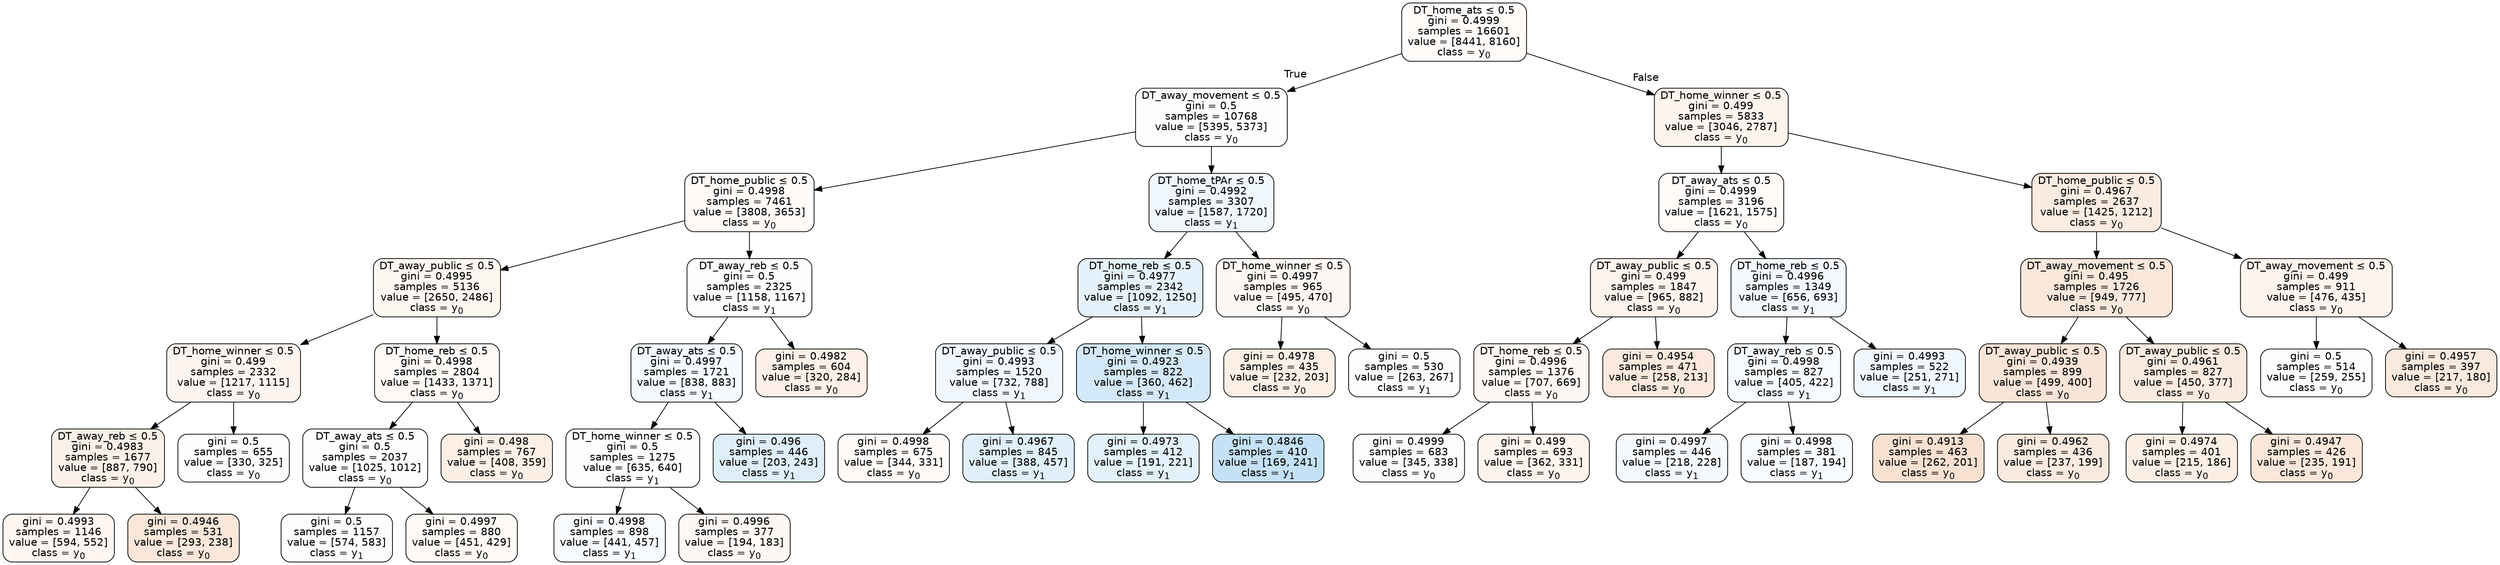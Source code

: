 digraph Tree {
node [shape=box, style="filled, rounded", color="black", fontname=helvetica] ;
edge [fontname=helvetica] ;
0 [label=<DT_home_ats &le; 0.5<br/>gini = 0.4999<br/>samples = 16601<br/>value = [8441, 8160]<br/>class = y<SUB>0</SUB>>, fillcolor="#e5813908"] ;
1 [label=<DT_away_movement &le; 0.5<br/>gini = 0.5<br/>samples = 10768<br/>value = [5395, 5373]<br/>class = y<SUB>0</SUB>>, fillcolor="#e5813901"] ;
0 -> 1 [labeldistance=2.5, labelangle=45, headlabel="True"] ;
2 [label=<DT_home_public &le; 0.5<br/>gini = 0.4998<br/>samples = 7461<br/>value = [3808, 3653]<br/>class = y<SUB>0</SUB>>, fillcolor="#e581390a"] ;
1 -> 2 ;
3 [label=<DT_away_public &le; 0.5<br/>gini = 0.4995<br/>samples = 5136<br/>value = [2650, 2486]<br/>class = y<SUB>0</SUB>>, fillcolor="#e5813910"] ;
2 -> 3 ;
4 [label=<DT_home_winner &le; 0.5<br/>gini = 0.499<br/>samples = 2332<br/>value = [1217, 1115]<br/>class = y<SUB>0</SUB>>, fillcolor="#e5813915"] ;
3 -> 4 ;
5 [label=<DT_away_reb &le; 0.5<br/>gini = 0.4983<br/>samples = 1677<br/>value = [887, 790]<br/>class = y<SUB>0</SUB>>, fillcolor="#e581391c"] ;
4 -> 5 ;
6 [label=<gini = 0.4993<br/>samples = 1146<br/>value = [594, 552]<br/>class = y<SUB>0</SUB>>, fillcolor="#e5813912"] ;
5 -> 6 ;
7 [label=<gini = 0.4946<br/>samples = 531<br/>value = [293, 238]<br/>class = y<SUB>0</SUB>>, fillcolor="#e5813930"] ;
5 -> 7 ;
8 [label=<gini = 0.5<br/>samples = 655<br/>value = [330, 325]<br/>class = y<SUB>0</SUB>>, fillcolor="#e5813904"] ;
4 -> 8 ;
9 [label=<DT_home_reb &le; 0.5<br/>gini = 0.4998<br/>samples = 2804<br/>value = [1433, 1371]<br/>class = y<SUB>0</SUB>>, fillcolor="#e581390b"] ;
3 -> 9 ;
10 [label=<DT_away_ats &le; 0.5<br/>gini = 0.5<br/>samples = 2037<br/>value = [1025, 1012]<br/>class = y<SUB>0</SUB>>, fillcolor="#e5813903"] ;
9 -> 10 ;
11 [label=<gini = 0.5<br/>samples = 1157<br/>value = [574, 583]<br/>class = y<SUB>1</SUB>>, fillcolor="#399de504"] ;
10 -> 11 ;
12 [label=<gini = 0.4997<br/>samples = 880<br/>value = [451, 429]<br/>class = y<SUB>0</SUB>>, fillcolor="#e581390c"] ;
10 -> 12 ;
13 [label=<gini = 0.498<br/>samples = 767<br/>value = [408, 359]<br/>class = y<SUB>0</SUB>>, fillcolor="#e581391f"] ;
9 -> 13 ;
14 [label=<DT_away_reb &le; 0.5<br/>gini = 0.5<br/>samples = 2325<br/>value = [1158, 1167]<br/>class = y<SUB>1</SUB>>, fillcolor="#399de502"] ;
2 -> 14 ;
15 [label=<DT_away_ats &le; 0.5<br/>gini = 0.4997<br/>samples = 1721<br/>value = [838, 883]<br/>class = y<SUB>1</SUB>>, fillcolor="#399de50d"] ;
14 -> 15 ;
16 [label=<DT_home_winner &le; 0.5<br/>gini = 0.5<br/>samples = 1275<br/>value = [635, 640]<br/>class = y<SUB>1</SUB>>, fillcolor="#399de502"] ;
15 -> 16 ;
17 [label=<gini = 0.4998<br/>samples = 898<br/>value = [441, 457]<br/>class = y<SUB>1</SUB>>, fillcolor="#399de509"] ;
16 -> 17 ;
18 [label=<gini = 0.4996<br/>samples = 377<br/>value = [194, 183]<br/>class = y<SUB>0</SUB>>, fillcolor="#e581390e"] ;
16 -> 18 ;
19 [label=<gini = 0.496<br/>samples = 446<br/>value = [203, 243]<br/>class = y<SUB>1</SUB>>, fillcolor="#399de52a"] ;
15 -> 19 ;
20 [label=<gini = 0.4982<br/>samples = 604<br/>value = [320, 284]<br/>class = y<SUB>0</SUB>>, fillcolor="#e581391d"] ;
14 -> 20 ;
21 [label=<DT_home_tPAr &le; 0.5<br/>gini = 0.4992<br/>samples = 3307<br/>value = [1587, 1720]<br/>class = y<SUB>1</SUB>>, fillcolor="#399de514"] ;
1 -> 21 ;
22 [label=<DT_home_reb &le; 0.5<br/>gini = 0.4977<br/>samples = 2342<br/>value = [1092, 1250]<br/>class = y<SUB>1</SUB>>, fillcolor="#399de520"] ;
21 -> 22 ;
23 [label=<DT_away_public &le; 0.5<br/>gini = 0.4993<br/>samples = 1520<br/>value = [732, 788]<br/>class = y<SUB>1</SUB>>, fillcolor="#399de512"] ;
22 -> 23 ;
24 [label=<gini = 0.4998<br/>samples = 675<br/>value = [344, 331]<br/>class = y<SUB>0</SUB>>, fillcolor="#e581390a"] ;
23 -> 24 ;
25 [label=<gini = 0.4967<br/>samples = 845<br/>value = [388, 457]<br/>class = y<SUB>1</SUB>>, fillcolor="#399de527"] ;
23 -> 25 ;
26 [label=<DT_home_winner &le; 0.5<br/>gini = 0.4923<br/>samples = 822<br/>value = [360, 462]<br/>class = y<SUB>1</SUB>>, fillcolor="#399de538"] ;
22 -> 26 ;
27 [label=<gini = 0.4973<br/>samples = 412<br/>value = [191, 221]<br/>class = y<SUB>1</SUB>>, fillcolor="#399de523"] ;
26 -> 27 ;
28 [label=<gini = 0.4846<br/>samples = 410<br/>value = [169, 241]<br/>class = y<SUB>1</SUB>>, fillcolor="#399de54c"] ;
26 -> 28 ;
29 [label=<DT_home_winner &le; 0.5<br/>gini = 0.4997<br/>samples = 965<br/>value = [495, 470]<br/>class = y<SUB>0</SUB>>, fillcolor="#e581390d"] ;
21 -> 29 ;
30 [label=<gini = 0.4978<br/>samples = 435<br/>value = [232, 203]<br/>class = y<SUB>0</SUB>>, fillcolor="#e5813920"] ;
29 -> 30 ;
31 [label=<gini = 0.5<br/>samples = 530<br/>value = [263, 267]<br/>class = y<SUB>1</SUB>>, fillcolor="#399de504"] ;
29 -> 31 ;
32 [label=<DT_home_winner &le; 0.5<br/>gini = 0.499<br/>samples = 5833<br/>value = [3046, 2787]<br/>class = y<SUB>0</SUB>>, fillcolor="#e5813916"] ;
0 -> 32 [labeldistance=2.5, labelangle=-45, headlabel="False"] ;
33 [label=<DT_away_ats &le; 0.5<br/>gini = 0.4999<br/>samples = 3196<br/>value = [1621, 1575]<br/>class = y<SUB>0</SUB>>, fillcolor="#e5813907"] ;
32 -> 33 ;
34 [label=<DT_away_public &le; 0.5<br/>gini = 0.499<br/>samples = 1847<br/>value = [965, 882]<br/>class = y<SUB>0</SUB>>, fillcolor="#e5813916"] ;
33 -> 34 ;
35 [label=<DT_home_reb &le; 0.5<br/>gini = 0.4996<br/>samples = 1376<br/>value = [707, 669]<br/>class = y<SUB>0</SUB>>, fillcolor="#e581390e"] ;
34 -> 35 ;
36 [label=<gini = 0.4999<br/>samples = 683<br/>value = [345, 338]<br/>class = y<SUB>0</SUB>>, fillcolor="#e5813905"] ;
35 -> 36 ;
37 [label=<gini = 0.499<br/>samples = 693<br/>value = [362, 331]<br/>class = y<SUB>0</SUB>>, fillcolor="#e5813916"] ;
35 -> 37 ;
38 [label=<gini = 0.4954<br/>samples = 471<br/>value = [258, 213]<br/>class = y<SUB>0</SUB>>, fillcolor="#e581392c"] ;
34 -> 38 ;
39 [label=<DT_home_reb &le; 0.5<br/>gini = 0.4996<br/>samples = 1349<br/>value = [656, 693]<br/>class = y<SUB>1</SUB>>, fillcolor="#399de50e"] ;
33 -> 39 ;
40 [label=<DT_away_reb &le; 0.5<br/>gini = 0.4998<br/>samples = 827<br/>value = [405, 422]<br/>class = y<SUB>1</SUB>>, fillcolor="#399de50a"] ;
39 -> 40 ;
41 [label=<gini = 0.4997<br/>samples = 446<br/>value = [218, 228]<br/>class = y<SUB>1</SUB>>, fillcolor="#399de50b"] ;
40 -> 41 ;
42 [label=<gini = 0.4998<br/>samples = 381<br/>value = [187, 194]<br/>class = y<SUB>1</SUB>>, fillcolor="#399de509"] ;
40 -> 42 ;
43 [label=<gini = 0.4993<br/>samples = 522<br/>value = [251, 271]<br/>class = y<SUB>1</SUB>>, fillcolor="#399de513"] ;
39 -> 43 ;
44 [label=<DT_home_public &le; 0.5<br/>gini = 0.4967<br/>samples = 2637<br/>value = [1425, 1212]<br/>class = y<SUB>0</SUB>>, fillcolor="#e5813926"] ;
32 -> 44 ;
45 [label=<DT_away_movement &le; 0.5<br/>gini = 0.495<br/>samples = 1726<br/>value = [949, 777]<br/>class = y<SUB>0</SUB>>, fillcolor="#e581392e"] ;
44 -> 45 ;
46 [label=<DT_away_public &le; 0.5<br/>gini = 0.4939<br/>samples = 899<br/>value = [499, 400]<br/>class = y<SUB>0</SUB>>, fillcolor="#e5813933"] ;
45 -> 46 ;
47 [label=<gini = 0.4913<br/>samples = 463<br/>value = [262, 201]<br/>class = y<SUB>0</SUB>>, fillcolor="#e581393b"] ;
46 -> 47 ;
48 [label=<gini = 0.4962<br/>samples = 436<br/>value = [237, 199]<br/>class = y<SUB>0</SUB>>, fillcolor="#e5813929"] ;
46 -> 48 ;
49 [label=<DT_away_public &le; 0.5<br/>gini = 0.4961<br/>samples = 827<br/>value = [450, 377]<br/>class = y<SUB>0</SUB>>, fillcolor="#e5813929"] ;
45 -> 49 ;
50 [label=<gini = 0.4974<br/>samples = 401<br/>value = [215, 186]<br/>class = y<SUB>0</SUB>>, fillcolor="#e5813922"] ;
49 -> 50 ;
51 [label=<gini = 0.4947<br/>samples = 426<br/>value = [235, 191]<br/>class = y<SUB>0</SUB>>, fillcolor="#e5813930"] ;
49 -> 51 ;
52 [label=<DT_away_movement &le; 0.5<br/>gini = 0.499<br/>samples = 911<br/>value = [476, 435]<br/>class = y<SUB>0</SUB>>, fillcolor="#e5813916"] ;
44 -> 52 ;
53 [label=<gini = 0.5<br/>samples = 514<br/>value = [259, 255]<br/>class = y<SUB>0</SUB>>, fillcolor="#e5813904"] ;
52 -> 53 ;
54 [label=<gini = 0.4957<br/>samples = 397<br/>value = [217, 180]<br/>class = y<SUB>0</SUB>>, fillcolor="#e581392b"] ;
52 -> 54 ;
}